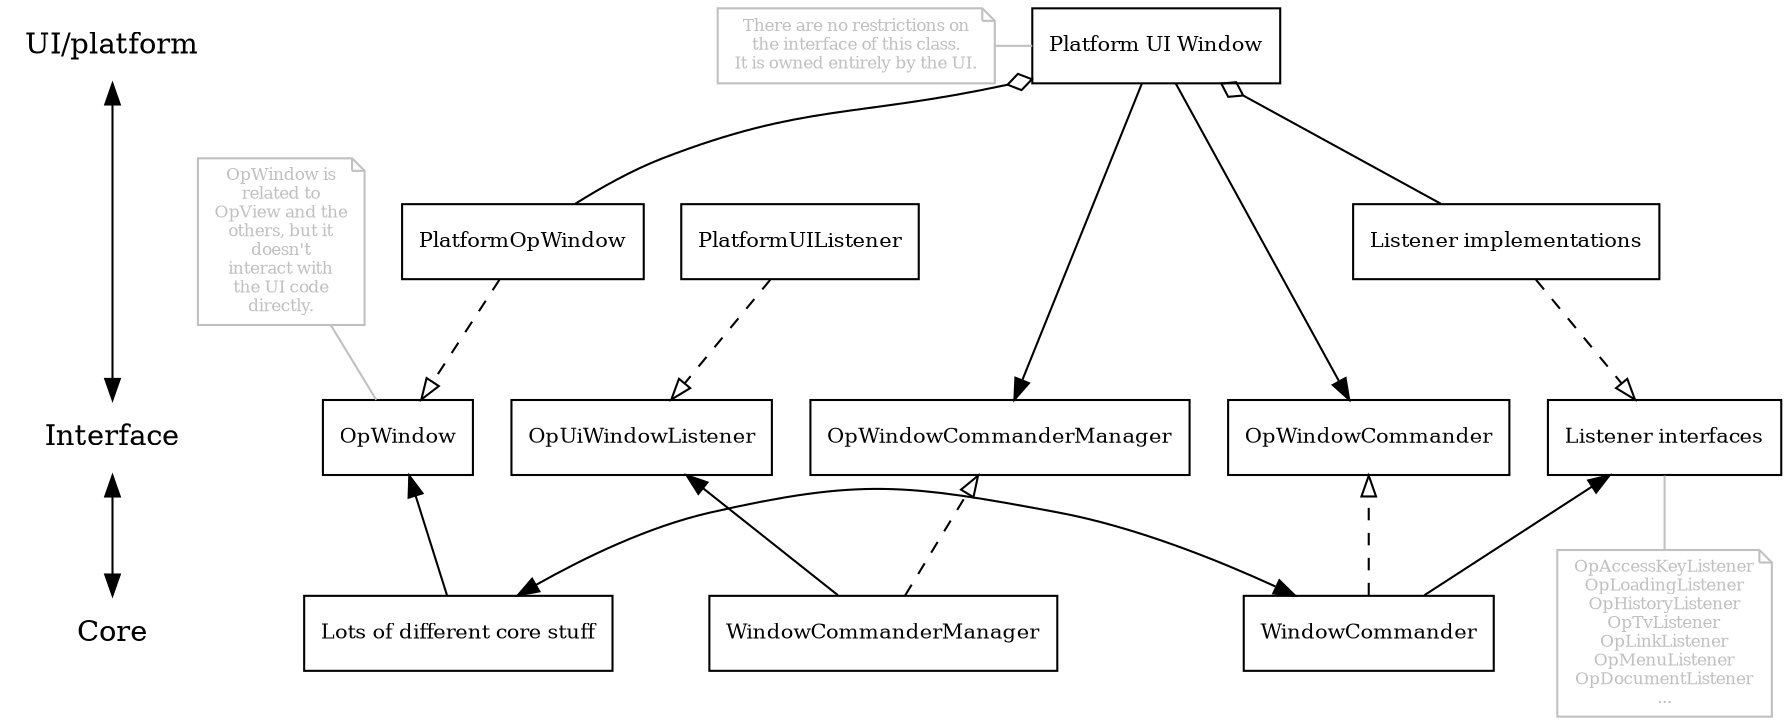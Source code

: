 // Class diagram for WindowCommander

digraph windowcommander {
	node [fontsize=10];

	// Define the graph levels
	{
		node [shape=plaintext];
		"UI/platform" ->
		"Interface" ->
		"Core" [style=solid, dir=both];
	}

	// Define comment nodes
	subgraph comments {
		node [shape=note, color=gray, fontcolor=gray, fontsize=8];
		"Platform UI Window.comment"
			[label="There are no restrictions on\n"+
			       "the interface of this class.\n"+
			       "It is owned entirely by the UI."];
		"OpWindow.comment"
			[label="OpWindow is\nrelated to\nOpView and the\n"+
			       "others, but it\ndoesn't\ninteract with\n"+
			       "the UI code\ndirectly."];
		"Listeners.comment"
			[label="OpAccessKeyListener\n"+
			       "OpLoadingListener\n"+
			       "OpHistoryListener\n"+
			       "OpTvListener\n"+
			       "OpLinkListener\n"+
			       "OpMenuListener\n"+
			       "OpDocumentListener\n"+
			       "..."];
	}

	// Define the groups, mapped to the graph levels above
	subgraph uitop {
		rank=same;
		"UI/platform" [fontsize=14];
		"Platform UI Window" [shape=box];
		// Place comment box on the same level, working around Dot's default.
		"Platform UI Window.comment";
	}

	subgraph ui {
		rank=same;
		node [shape=box];
		"Listener implementations";
		"PlatformOpWindow";
		"PlatformUIListener";
	}
	subgraph interface {
		rank=same;
		"Interface" [fontsize=14];
		node [shape=box];
		"OpUiWindowListener" [href="classOpUiWindowListener.html"];
		"OpWindowCommanderManager" [href="classOpWindowCommanderManager.html"];
		"OpWindowCommander" [href="classOpWindowCommander.html"];
		"Listener interfaces";
		"OpWindow";
	}
	subgraph core {
		rank=same;
		"Core" [fontsize=14];
		node [shape=box];
		"WindowCommanderManager" [href="classWindowCommanderManager.html"];
		"WindowCommander" [href="classWindowCommander.html"];
		"Lots of different core stuff";
	}

	// Connect them
	// UI <--> UI
	"Platform UI Window" -> "Listener implementations" [dir=back, arrowtail=odiamond];
	"Platform UI Window" -> "PlatformOpWindow" [dir=back, arrowtail=odiamond];

	// UI <--> Interface
	"Platform UI Window" -> "OpWindowCommanderManager";
	"Platform UI Window" -> "OpWindowCommander";
	"Listener implementations" -> "Listener interfaces" [arrowhead=empty, style=dashed];
	"PlatformOpWindow" -> "OpWindow" [arrowhead=empty, style=dashed];
	"PlatformUIListener" -> "OpUiWindowListener" [arrowhead=empty, style=dashed];

	// Interface <--> Core
	"WindowCommanderManager" -> "OpUiWindowListener";
	"WindowCommanderManager" -> "OpWindowCommanderManager" [arrowhead=empty, style=dashed];
	"WindowCommander" -> "OpWindowCommander" [arrowhead=empty, style=dashed];
	"WindowCommander" -> "Listener interfaces";
	"Lots of different core stuff" -> "OpWindow";

	// Core <--> Core
	"Lots of different core stuff" -> "WindowCommander" [dir=both];

	// Comments
	edge [dir=none, color=gray];
	"Platform UI Window.comment" -> "Platform UI Window";
	"OpWindow.comment" -> "OpWindow";
	"Listener interfaces" -> "Listeners.comment";
}
